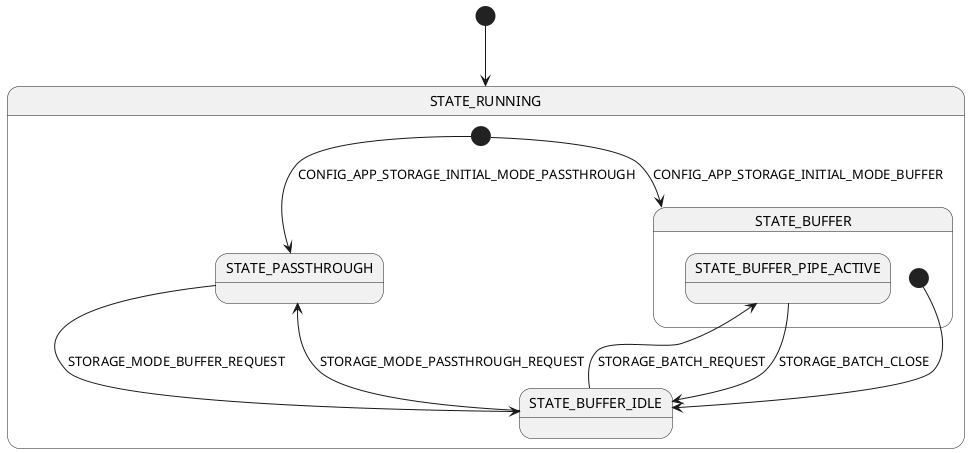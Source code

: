 @startuml
[*] --> STATE_RUNNING

state STATE_RUNNING {
    state STATE_PASSTHROUGH
    state STATE_BUFFER

    [*] --> STATE_BUFFER : CONFIG_APP_STORAGE_INITIAL_MODE_BUFFER
    [*] --> STATE_PASSTHROUGH : CONFIG_APP_STORAGE_INITIAL_MODE_PASSTHROUGH

    STATE_PASSTHROUGH --> STATE_BUFFER_IDLE: STORAGE_MODE_BUFFER_REQUEST

    state STATE_BUFFER {
        state STATE_BUFFER_IDLE
        state STATE_BUFFER_PIPE_ACTIVE

        [*] --> STATE_BUFFER_IDLE

        STATE_BUFFER_IDLE --> STATE_BUFFER_PIPE_ACTIVE: STORAGE_BATCH_REQUEST
        STATE_BUFFER_IDLE --> STATE_PASSTHROUGH: STORAGE_MODE_PASSTHROUGH_REQUEST
        STATE_BUFFER_PIPE_ACTIVE --> STATE_BUFFER_IDLE: STORAGE_BATCH_CLOSE
    }
}
@enduml
